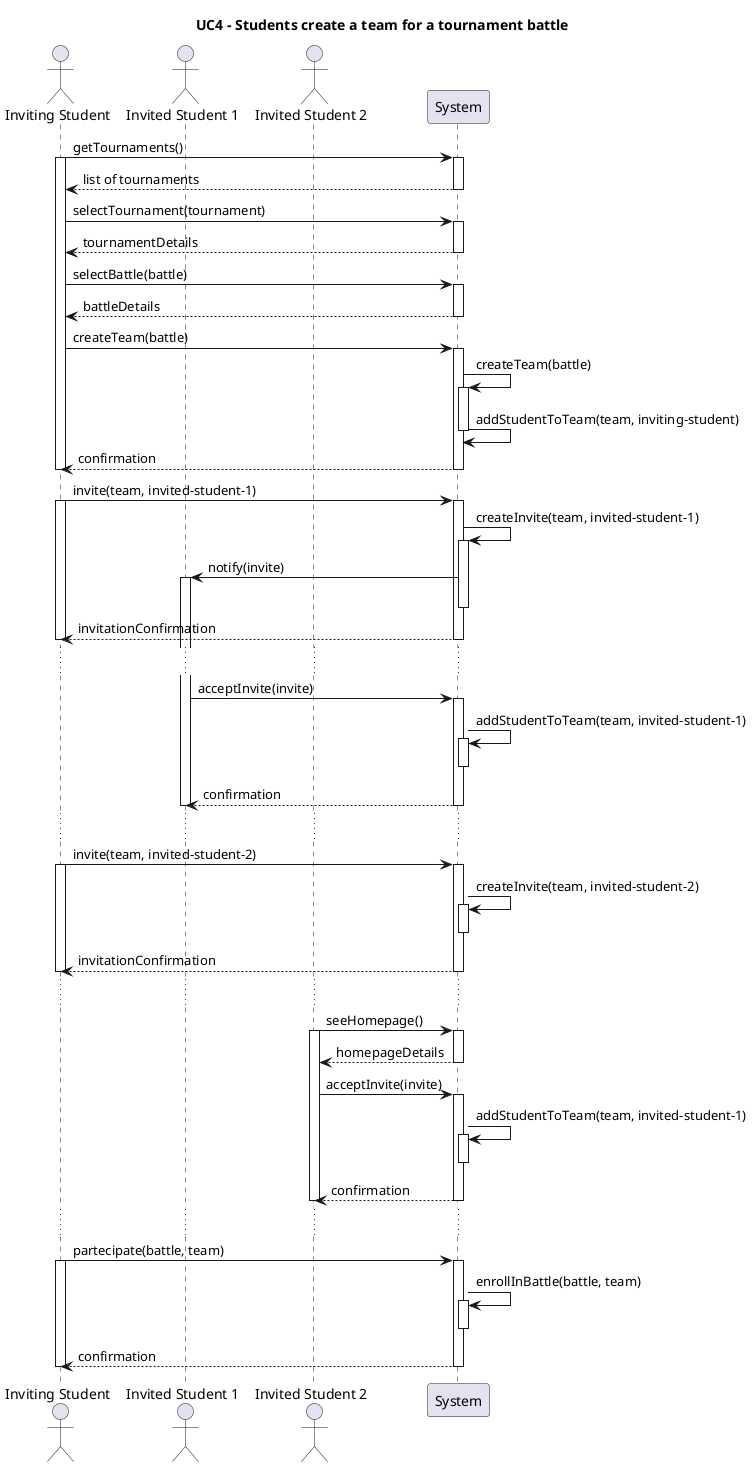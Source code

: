 @startuml UC4
title UC4 - Students create a team for a tournament battle   
actor "Inviting Student" as inviting
actor "Invited Student 1" as notif
actor "Invited Student 2" as invited
participant System

inviting -> System ++: getTournaments()
activate inviting
System --> inviting--: list of tournaments

inviting -> System ++ : selectTournament(tournament)

inviting <-- System -- : tournamentDetails

inviting -> System ++ : selectBattle(battle)
inviting <-- System -- : battleDetails

inviting -> System ++ : createTeam(battle)
System -> System ++ : createTeam(battle)
System -> System -- : addStudentToTeam(team, inviting-student)
inviting <-- System -- : confirmation
deactivate inviting

inviting -> System ++ : invite(team, invited-student-1)
activate inviting
System -> System ++ : createInvite(team, invited-student-1)
notif <- System  ++-- : notify(invite)
inviting <-- System -- : invitationConfirmation
deactivate inviting

...

notif -> System ++ : acceptInvite(invite)
System -> System ++-- : addStudentToTeam(team, invited-student-1)
notif <-- System -- : confirmation
deactivate notif

...

inviting -> System ++ : invite(team, invited-student-2)
activate inviting
System -> System ++-- : createInvite(team, invited-student-2)
inviting <-- System -- : invitationConfirmation
deactivate inviting
...

invited -> System ++ : seeHomepage()
activate invited
invited <-- System -- : homepageDetails

invited -> System ++ : acceptInvite(invite)
System -> System ++-- : addStudentToTeam(team, invited-student-1)
invited <-- System -- : confirmation
deactivate invited

...

inviting -> System ++ : partecipate(battle, team)
activate inviting
System -> System ++-- : enrollInBattle(battle, team)
inviting <-- System -- : confirmation
deactivate inviting

@enduml
